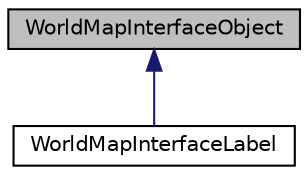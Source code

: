 digraph "WorldMapInterfaceObject"
{
 // LATEX_PDF_SIZE
  edge [fontname="Helvetica",fontsize="10",labelfontname="Helvetica",labelfontsize="10"];
  node [fontname="Helvetica",fontsize="10",shape=record];
  Node1 [label="WorldMapInterfaceObject",height=0.2,width=0.4,color="black", fillcolor="grey75", style="filled", fontcolor="black",tooltip=" "];
  Node1 -> Node2 [dir="back",color="midnightblue",fontsize="10",style="solid"];
  Node2 [label="WorldMapInterfaceLabel",height=0.2,width=0.4,color="black", fillcolor="white", style="filled",URL="$classWorldMapInterfaceLabel.html",tooltip="The label for the object on the world map."];
}
